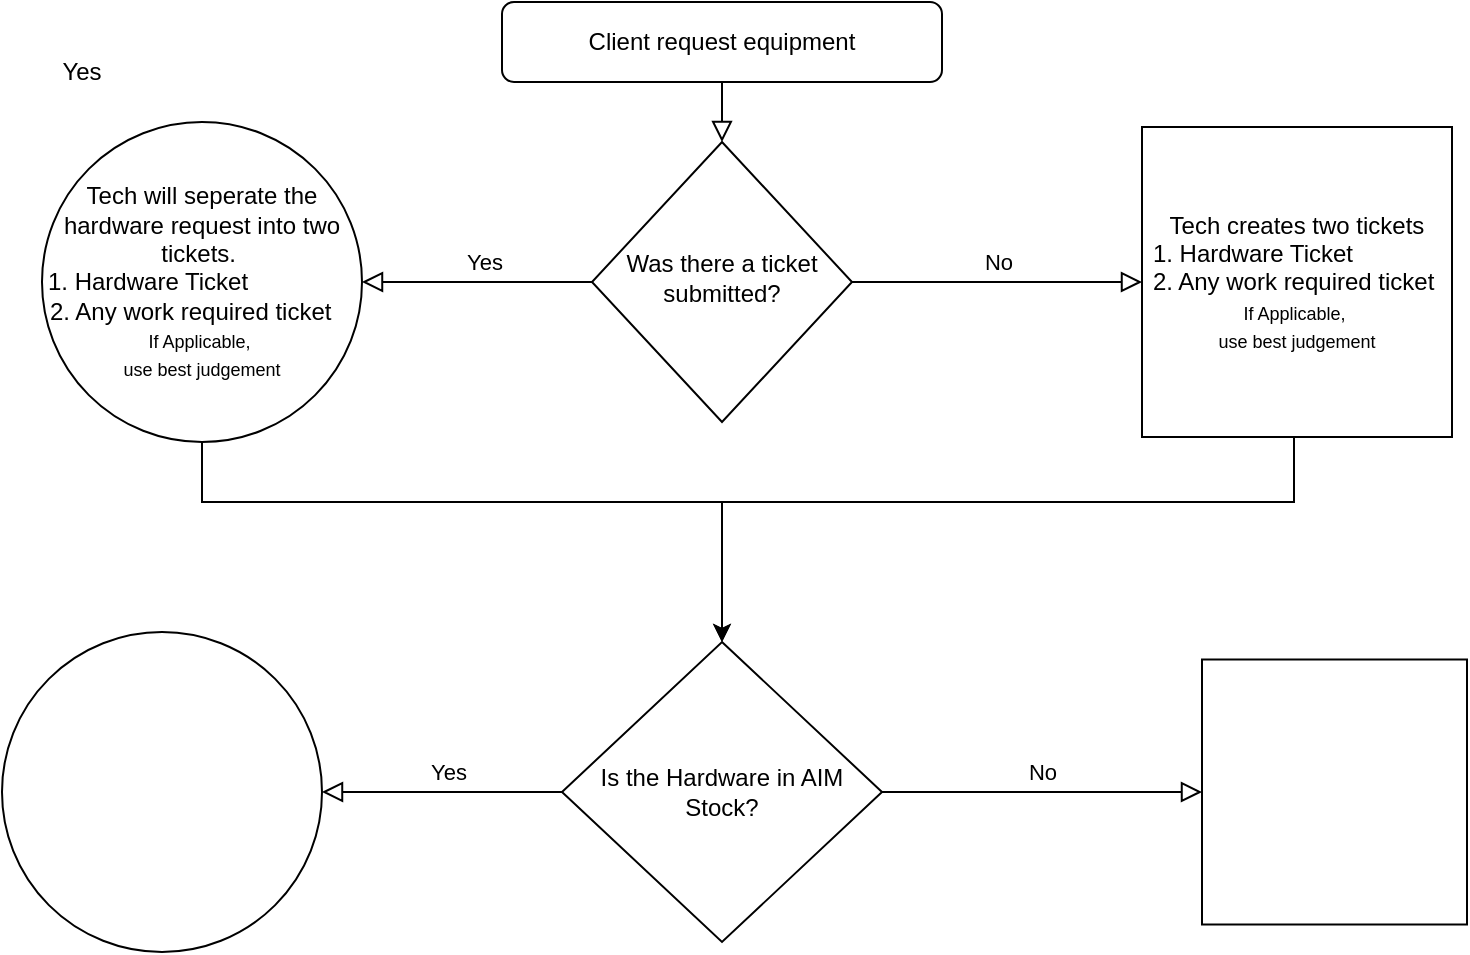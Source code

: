 <mxfile version="24.6.5" type="github">
  <diagram id="C5RBs43oDa-KdzZeNtuy" name="Page-1">
    <mxGraphModel dx="1295" dy="721" grid="1" gridSize="10" guides="1" tooltips="1" connect="1" arrows="1" fold="1" page="1" pageScale="1" pageWidth="827" pageHeight="1169" math="0" shadow="0">
      <root>
        <mxCell id="WIyWlLk6GJQsqaUBKTNV-0" />
        <mxCell id="WIyWlLk6GJQsqaUBKTNV-1" parent="WIyWlLk6GJQsqaUBKTNV-0" />
        <mxCell id="WIyWlLk6GJQsqaUBKTNV-2" value="" style="rounded=0;html=1;jettySize=auto;orthogonalLoop=1;fontSize=11;endArrow=block;endFill=0;endSize=8;strokeWidth=1;shadow=0;labelBackgroundColor=none;edgeStyle=orthogonalEdgeStyle;entryX=0.5;entryY=0;entryDx=0;entryDy=0;" parent="WIyWlLk6GJQsqaUBKTNV-1" source="WIyWlLk6GJQsqaUBKTNV-3" target="WIyWlLk6GJQsqaUBKTNV-6" edge="1">
          <mxGeometry relative="1" as="geometry" />
        </mxCell>
        <mxCell id="WIyWlLk6GJQsqaUBKTNV-3" value="Client request equipment" style="rounded=1;whiteSpace=wrap;html=1;fontSize=12;glass=0;strokeWidth=1;shadow=0;" parent="WIyWlLk6GJQsqaUBKTNV-1" vertex="1">
          <mxGeometry x="270" y="10" width="220" height="40" as="geometry" />
        </mxCell>
        <mxCell id="WIyWlLk6GJQsqaUBKTNV-4" value="Yes" style="rounded=0;html=1;jettySize=auto;orthogonalLoop=1;fontSize=11;endArrow=block;endFill=0;endSize=8;strokeWidth=1;shadow=0;labelBackgroundColor=none;edgeStyle=orthogonalEdgeStyle;entryX=1;entryY=0.5;entryDx=0;entryDy=0;" parent="WIyWlLk6GJQsqaUBKTNV-1" source="WIyWlLk6GJQsqaUBKTNV-6" target="AWEgeMBO9_SoQ7ImMLee-7" edge="1">
          <mxGeometry x="-0.053" y="-10" relative="1" as="geometry">
            <mxPoint as="offset" />
            <mxPoint x="190" y="125" as="targetPoint" />
          </mxGeometry>
        </mxCell>
        <mxCell id="WIyWlLk6GJQsqaUBKTNV-6" value="Was there a ticket submitted?" style="rhombus;whiteSpace=wrap;html=1;shadow=0;fontFamily=Helvetica;fontSize=12;align=center;strokeWidth=1;spacing=6;spacingTop=-4;" parent="WIyWlLk6GJQsqaUBKTNV-1" vertex="1">
          <mxGeometry x="315" y="80" width="130" height="140" as="geometry" />
        </mxCell>
        <mxCell id="AWEgeMBO9_SoQ7ImMLee-3" value="No" style="edgeStyle=orthogonalEdgeStyle;rounded=0;html=1;jettySize=auto;orthogonalLoop=1;fontSize=11;endArrow=block;endFill=0;endSize=8;strokeWidth=1;shadow=0;labelBackgroundColor=none;exitX=1;exitY=0.5;exitDx=0;exitDy=0;entryX=0;entryY=0.5;entryDx=0;entryDy=0;" edge="1" parent="WIyWlLk6GJQsqaUBKTNV-1" source="WIyWlLk6GJQsqaUBKTNV-6" target="AWEgeMBO9_SoQ7ImMLee-10">
          <mxGeometry y="10" relative="1" as="geometry">
            <mxPoint as="offset" />
            <mxPoint x="440" y="140" as="sourcePoint" />
            <mxPoint x="590" y="150" as="targetPoint" />
          </mxGeometry>
        </mxCell>
        <mxCell id="AWEgeMBO9_SoQ7ImMLee-5" value="Yes" style="text;strokeColor=none;align=center;fillColor=none;html=1;verticalAlign=middle;whiteSpace=wrap;rounded=0;" vertex="1" parent="WIyWlLk6GJQsqaUBKTNV-1">
          <mxGeometry x="30" y="30" width="60" height="30" as="geometry" />
        </mxCell>
        <mxCell id="AWEgeMBO9_SoQ7ImMLee-13" style="edgeStyle=orthogonalEdgeStyle;rounded=0;orthogonalLoop=1;jettySize=auto;html=1;exitX=0.5;exitY=1;exitDx=0;exitDy=0;entryX=0.5;entryY=0;entryDx=0;entryDy=0;" edge="1" parent="WIyWlLk6GJQsqaUBKTNV-1" source="AWEgeMBO9_SoQ7ImMLee-7" target="AWEgeMBO9_SoQ7ImMLee-11">
          <mxGeometry relative="1" as="geometry">
            <mxPoint x="380" y="320" as="targetPoint" />
            <mxPoint x="120" y="240" as="sourcePoint" />
            <Array as="points">
              <mxPoint x="120" y="260" />
              <mxPoint x="380" y="260" />
            </Array>
          </mxGeometry>
        </mxCell>
        <mxCell id="AWEgeMBO9_SoQ7ImMLee-7" value="Tech will seperate the hardware request into two tickets.&amp;nbsp;&lt;div&gt;&lt;div style=&quot;text-align: left; margin-top: 0px; margin-right: 0px; margin-left: 2px;&quot;&gt;&lt;span style=&quot;background-color: initial;&quot;&gt;1. Hardware Ticket&lt;/span&gt;&lt;/div&gt;&lt;div&gt;&lt;div style=&quot;text-align: left; margin-left: 3px;&quot;&gt;&lt;span style=&quot;background-color: initial;&quot;&gt;2. Any work required ticket&lt;/span&gt;&lt;/div&gt;&lt;font style=&quot;font-size: 9px;&quot;&gt;If Applicable,&amp;nbsp;&lt;/font&gt;&lt;/div&gt;&lt;div&gt;&lt;font style=&quot;font-size: 9px;&quot;&gt;use best judgement&lt;/font&gt;&lt;br&gt;&lt;/div&gt;&lt;/div&gt;" style="ellipse;whiteSpace=wrap;html=1;aspect=fixed;" vertex="1" parent="WIyWlLk6GJQsqaUBKTNV-1">
          <mxGeometry x="40" y="70" width="160" height="160" as="geometry" />
        </mxCell>
        <mxCell id="AWEgeMBO9_SoQ7ImMLee-12" value="" style="edgeStyle=orthogonalEdgeStyle;rounded=0;orthogonalLoop=1;jettySize=auto;html=1;exitX=0.5;exitY=1;exitDx=0;exitDy=0;" edge="1" parent="WIyWlLk6GJQsqaUBKTNV-1" source="AWEgeMBO9_SoQ7ImMLee-10" target="AWEgeMBO9_SoQ7ImMLee-11">
          <mxGeometry relative="1" as="geometry">
            <Array as="points">
              <mxPoint x="666" y="260" />
              <mxPoint x="380" y="260" />
            </Array>
          </mxGeometry>
        </mxCell>
        <mxCell id="AWEgeMBO9_SoQ7ImMLee-10" value="Tech creates two tickets&lt;br&gt;&lt;div style=&quot;text-align: left;&quot;&gt;&lt;span style=&quot;background-color: initial;&quot;&gt;1. Hardware Ticket&lt;/span&gt;&lt;br&gt;&lt;span style=&quot;background-color: initial;&quot;&gt;2. Any work required ticket&amp;nbsp;&lt;/span&gt;&lt;br&gt;&lt;/div&gt;&lt;div&gt;&lt;div&gt;&lt;font style=&quot;font-size: 9px;&quot;&gt;If Applicable,&amp;nbsp;&lt;/font&gt;&lt;/div&gt;&lt;div&gt;&lt;font style=&quot;font-size: 9px;&quot;&gt;use best judgement&lt;/font&gt;&lt;/div&gt;&lt;/div&gt;" style="whiteSpace=wrap;html=1;aspect=fixed;spacingBottom=0;spacingTop=0;spacing=0;" vertex="1" parent="WIyWlLk6GJQsqaUBKTNV-1">
          <mxGeometry x="590" y="72.5" width="155" height="155" as="geometry" />
        </mxCell>
        <mxCell id="AWEgeMBO9_SoQ7ImMLee-11" value="Is the Hardware in AIM Stock?" style="rhombus;whiteSpace=wrap;html=1;" vertex="1" parent="WIyWlLk6GJQsqaUBKTNV-1">
          <mxGeometry x="300" y="330" width="160" height="150" as="geometry" />
        </mxCell>
        <mxCell id="AWEgeMBO9_SoQ7ImMLee-15" value="Yes" style="rounded=0;html=1;jettySize=auto;orthogonalLoop=1;fontSize=11;endArrow=block;endFill=0;endSize=8;strokeWidth=1;shadow=0;labelBackgroundColor=none;edgeStyle=orthogonalEdgeStyle;entryX=1;entryY=0.5;entryDx=0;entryDy=0;exitX=0;exitY=0.5;exitDx=0;exitDy=0;" edge="1" parent="WIyWlLk6GJQsqaUBKTNV-1" source="AWEgeMBO9_SoQ7ImMLee-11" target="AWEgeMBO9_SoQ7ImMLee-18">
          <mxGeometry x="-0.053" y="-10" relative="1" as="geometry">
            <mxPoint as="offset" />
            <mxPoint x="300" y="404.58" as="sourcePoint" />
            <mxPoint x="185" y="404.58" as="targetPoint" />
          </mxGeometry>
        </mxCell>
        <mxCell id="AWEgeMBO9_SoQ7ImMLee-17" value="No" style="edgeStyle=orthogonalEdgeStyle;rounded=0;html=1;jettySize=auto;orthogonalLoop=1;fontSize=11;endArrow=block;endFill=0;endSize=8;strokeWidth=1;shadow=0;labelBackgroundColor=none;exitX=1;exitY=0.5;exitDx=0;exitDy=0;entryX=0;entryY=0.5;entryDx=0;entryDy=0;" edge="1" parent="WIyWlLk6GJQsqaUBKTNV-1" source="AWEgeMBO9_SoQ7ImMLee-11" target="AWEgeMBO9_SoQ7ImMLee-19">
          <mxGeometry y="10" relative="1" as="geometry">
            <mxPoint as="offset" />
            <mxPoint x="460" y="404.58" as="sourcePoint" />
            <mxPoint x="615" y="404.58" as="targetPoint" />
          </mxGeometry>
        </mxCell>
        <mxCell id="AWEgeMBO9_SoQ7ImMLee-18" value="" style="ellipse;whiteSpace=wrap;html=1;aspect=fixed;" vertex="1" parent="WIyWlLk6GJQsqaUBKTNV-1">
          <mxGeometry x="20" y="325" width="160" height="160" as="geometry" />
        </mxCell>
        <mxCell id="AWEgeMBO9_SoQ7ImMLee-19" value="" style="whiteSpace=wrap;html=1;aspect=fixed;" vertex="1" parent="WIyWlLk6GJQsqaUBKTNV-1">
          <mxGeometry x="620" y="338.75" width="132.5" height="132.5" as="geometry" />
        </mxCell>
      </root>
    </mxGraphModel>
  </diagram>
</mxfile>
